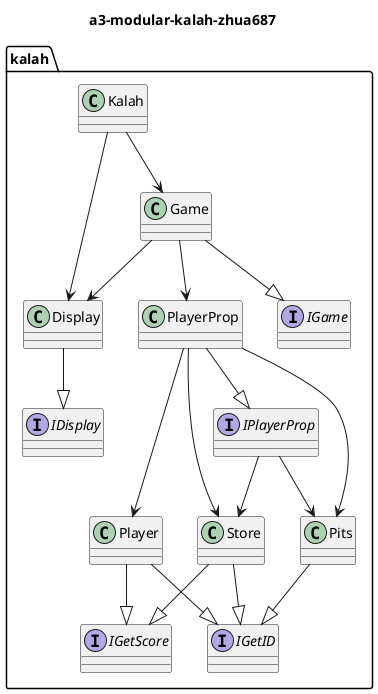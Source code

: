 @startuml
title a3-modular-kalah-zhua687
class kalah.Display
class kalah.Game
interface kalah.IDisplay
interface kalah.IGame
interface kalah.IGetID
interface kalah.IGetScore
interface kalah.IPlayerProp
class kalah.Kalah
class kalah.Pits
class kalah.Player
class kalah.PlayerProp
class kalah.Store

kalah.Display --|>kalah.IDisplay
kalah.PlayerProp --|>kalah.IPlayerProp
kalah.PlayerProp -->kalah.Pits
kalah.PlayerProp -->kalah.Store
kalah.PlayerProp -->kalah.Player
kalah.IPlayerProp -->kalah.Pits
kalah.IPlayerProp -->kalah.Store
kalah.Pits --|>kalah.IGetID
kalah.Store --|>kalah.IGetScore
kalah.Store --|>kalah.IGetID
kalah.Player --|>kalah.IGetScore
kalah.Player --|>kalah.IGetID
kalah.Kalah -->kalah.Display
kalah.Kalah -->kalah.Game
kalah.Game --|>kalah.IGame
kalah.Game -->kalah.Display
kalah.Game -->kalah.PlayerProp
@enduml
